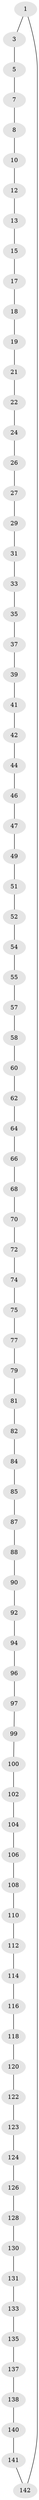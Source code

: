 // Generated by graph-tools (version 1.1) at 2025/52/02/27/25 19:52:23]
// undirected, 83 vertices, 83 edges
graph export_dot {
graph [start="1"]
  node [color=gray90,style=filled];
  1 [super="+2"];
  3 [super="+4"];
  5 [super="+6"];
  7;
  8 [super="+9"];
  10 [super="+11"];
  12;
  13 [super="+14"];
  15 [super="+16"];
  17;
  18;
  19 [super="+20"];
  21;
  22 [super="+23"];
  24 [super="+25"];
  26;
  27 [super="+28"];
  29 [super="+30"];
  31 [super="+32"];
  33 [super="+34"];
  35 [super="+36"];
  37 [super="+38"];
  39 [super="+40"];
  41;
  42 [super="+43"];
  44 [super="+45"];
  46;
  47 [super="+48"];
  49 [super="+50"];
  51;
  52 [super="+53"];
  54;
  55 [super="+56"];
  57;
  58 [super="+59"];
  60 [super="+61"];
  62 [super="+63"];
  64 [super="+65"];
  66 [super="+67"];
  68 [super="+69"];
  70 [super="+71"];
  72 [super="+73"];
  74;
  75 [super="+76"];
  77 [super="+78"];
  79 [super="+80"];
  81;
  82 [super="+83"];
  84;
  85 [super="+86"];
  87;
  88 [super="+89"];
  90 [super="+91"];
  92 [super="+93"];
  94 [super="+95"];
  96;
  97 [super="+98"];
  99;
  100 [super="+101"];
  102 [super="+103"];
  104 [super="+105"];
  106 [super="+107"];
  108 [super="+109"];
  110 [super="+111"];
  112 [super="+113"];
  114 [super="+115"];
  116 [super="+117"];
  118 [super="+119"];
  120 [super="+121"];
  122;
  123;
  124 [super="+125"];
  126 [super="+127"];
  128 [super="+129"];
  130;
  131 [super="+132"];
  133 [super="+134"];
  135 [super="+136"];
  137;
  138 [super="+139"];
  140;
  141;
  142;
  1 -- 142;
  1 -- 3;
  3 -- 5;
  5 -- 7;
  7 -- 8;
  8 -- 10;
  10 -- 12;
  12 -- 13;
  13 -- 15;
  15 -- 17;
  17 -- 18;
  18 -- 19;
  19 -- 21;
  21 -- 22;
  22 -- 24;
  24 -- 26;
  26 -- 27;
  27 -- 29;
  29 -- 31;
  31 -- 33;
  33 -- 35;
  35 -- 37;
  37 -- 39;
  39 -- 41;
  41 -- 42;
  42 -- 44;
  44 -- 46;
  46 -- 47;
  47 -- 49;
  49 -- 51;
  51 -- 52;
  52 -- 54;
  54 -- 55;
  55 -- 57;
  57 -- 58;
  58 -- 60;
  60 -- 62;
  62 -- 64;
  64 -- 66;
  66 -- 68;
  68 -- 70;
  70 -- 72;
  72 -- 74;
  74 -- 75;
  75 -- 77;
  77 -- 79;
  79 -- 81;
  81 -- 82;
  82 -- 84;
  84 -- 85;
  85 -- 87;
  87 -- 88;
  88 -- 90;
  90 -- 92;
  92 -- 94;
  94 -- 96;
  96 -- 97;
  97 -- 99;
  99 -- 100;
  100 -- 102;
  102 -- 104;
  104 -- 106;
  106 -- 108;
  108 -- 110;
  110 -- 112;
  112 -- 114;
  114 -- 116;
  116 -- 118;
  118 -- 120;
  120 -- 122;
  122 -- 123;
  123 -- 124;
  124 -- 126;
  126 -- 128;
  128 -- 130;
  130 -- 131;
  131 -- 133;
  133 -- 135;
  135 -- 137;
  137 -- 138;
  138 -- 140;
  140 -- 141;
  141 -- 142;
}
